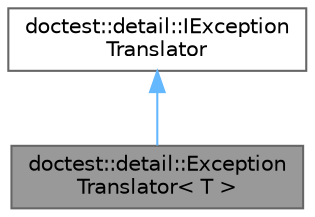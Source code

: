 digraph "doctest::detail::ExceptionTranslator&lt; T &gt;"
{
 // INTERACTIVE_SVG=YES
 // LATEX_PDF_SIZE
  bgcolor="transparent";
  edge [fontname=Helvetica,fontsize=10,labelfontname=Helvetica,labelfontsize=10];
  node [fontname=Helvetica,fontsize=10,shape=box,height=0.2,width=0.4];
  Node1 [id="Node000001",label="doctest::detail::Exception\lTranslator\< T \>",height=0.2,width=0.4,color="gray40", fillcolor="grey60", style="filled", fontcolor="black",tooltip="OCLINT destructor of virtual class."];
  Node2 -> Node1 [id="edge1_Node000001_Node000002",dir="back",color="steelblue1",style="solid",tooltip=" "];
  Node2 [id="Node000002",label="doctest::detail::IException\lTranslator",height=0.2,width=0.4,color="gray40", fillcolor="white", style="filled",URL="$structdoctest_1_1detail_1_1IExceptionTranslator.html",tooltip=" "];
}
